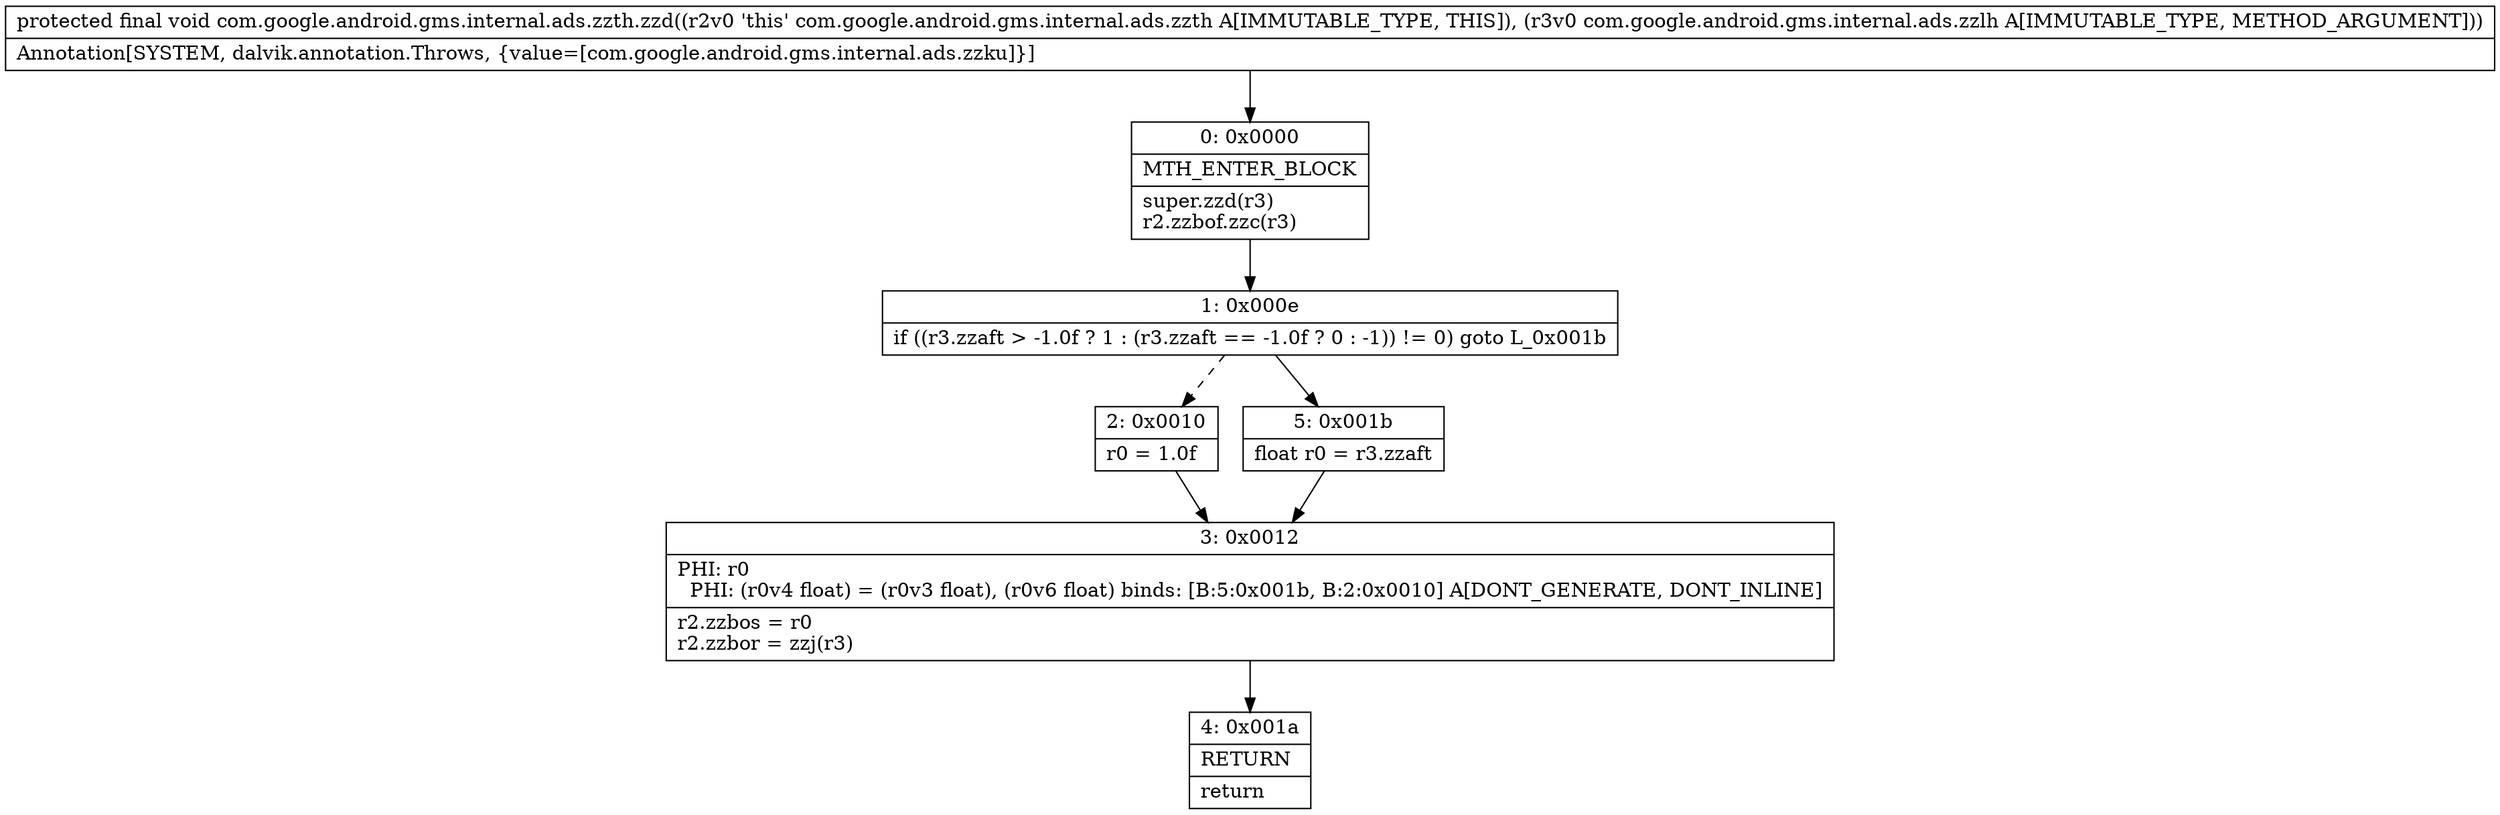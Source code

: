 digraph "CFG forcom.google.android.gms.internal.ads.zzth.zzd(Lcom\/google\/android\/gms\/internal\/ads\/zzlh;)V" {
Node_0 [shape=record,label="{0\:\ 0x0000|MTH_ENTER_BLOCK\l|super.zzd(r3)\lr2.zzbof.zzc(r3)\l}"];
Node_1 [shape=record,label="{1\:\ 0x000e|if ((r3.zzaft \> \-1.0f ? 1 : (r3.zzaft == \-1.0f ? 0 : \-1)) != 0) goto L_0x001b\l}"];
Node_2 [shape=record,label="{2\:\ 0x0010|r0 = 1.0f\l}"];
Node_3 [shape=record,label="{3\:\ 0x0012|PHI: r0 \l  PHI: (r0v4 float) = (r0v3 float), (r0v6 float) binds: [B:5:0x001b, B:2:0x0010] A[DONT_GENERATE, DONT_INLINE]\l|r2.zzbos = r0\lr2.zzbor = zzj(r3)\l}"];
Node_4 [shape=record,label="{4\:\ 0x001a|RETURN\l|return\l}"];
Node_5 [shape=record,label="{5\:\ 0x001b|float r0 = r3.zzaft\l}"];
MethodNode[shape=record,label="{protected final void com.google.android.gms.internal.ads.zzth.zzd((r2v0 'this' com.google.android.gms.internal.ads.zzth A[IMMUTABLE_TYPE, THIS]), (r3v0 com.google.android.gms.internal.ads.zzlh A[IMMUTABLE_TYPE, METHOD_ARGUMENT]))  | Annotation[SYSTEM, dalvik.annotation.Throws, \{value=[com.google.android.gms.internal.ads.zzku]\}]\l}"];
MethodNode -> Node_0;
Node_0 -> Node_1;
Node_1 -> Node_2[style=dashed];
Node_1 -> Node_5;
Node_2 -> Node_3;
Node_3 -> Node_4;
Node_5 -> Node_3;
}

